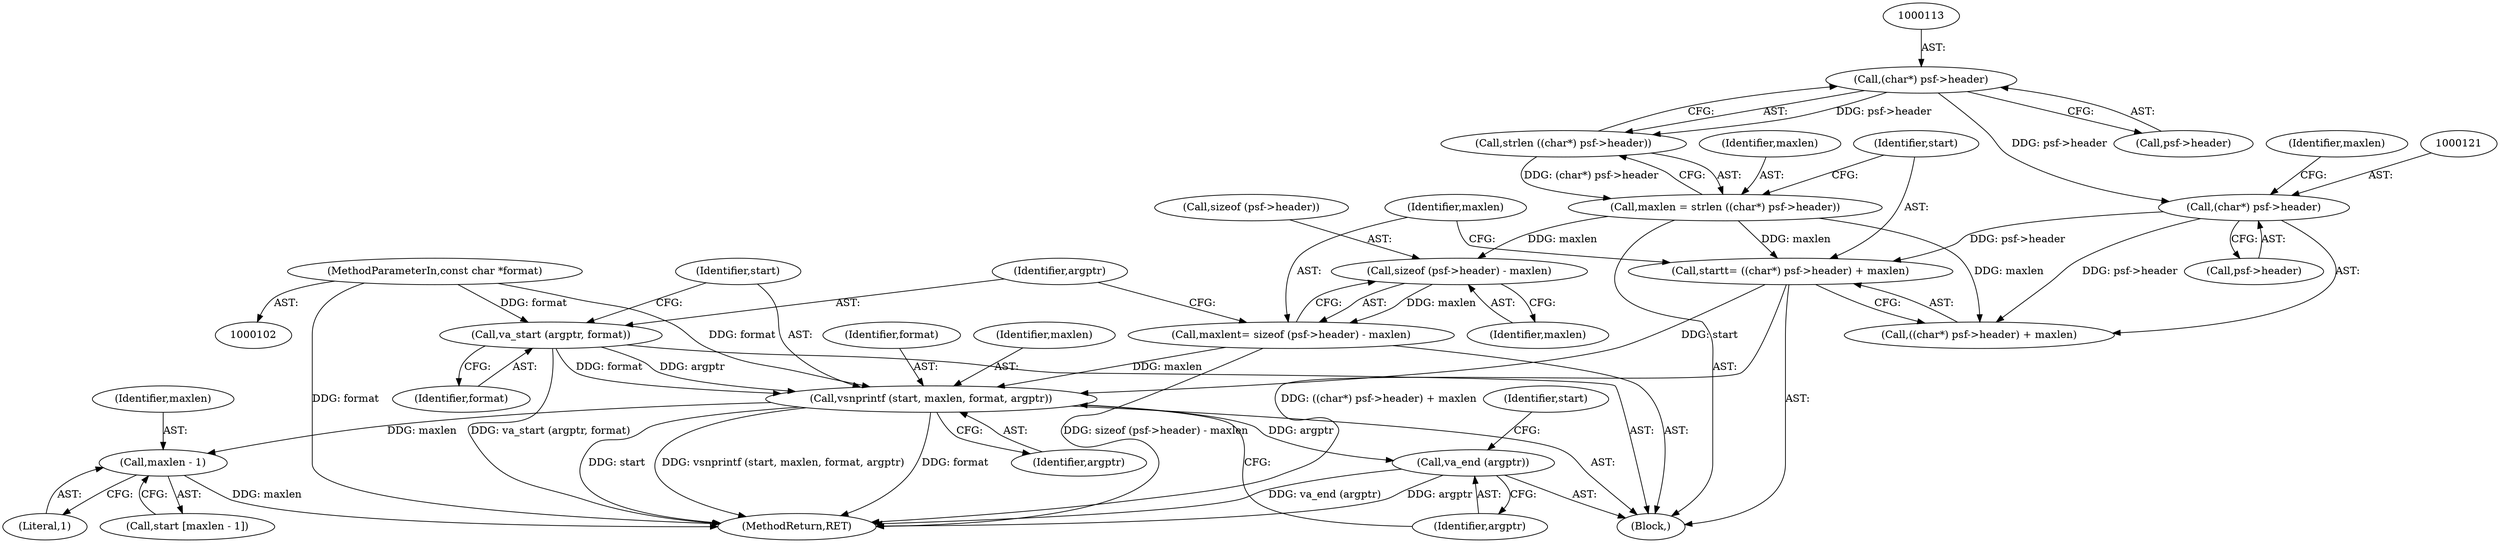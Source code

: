 digraph "1_libsndfile_708e996c87c5fae77b104ccfeb8f6db784c32074_15@API" {
"1000137" [label="(Call,vsnprintf (start, maxlen, format, argptr))"];
"1000117" [label="(Call,start\t= ((char*) psf->header) + maxlen)"];
"1000120" [label="(Call,(char*) psf->header)"];
"1000112" [label="(Call,(char*) psf->header)"];
"1000109" [label="(Call,maxlen = strlen ((char*) psf->header))"];
"1000111" [label="(Call,strlen ((char*) psf->header))"];
"1000126" [label="(Call,maxlen\t= sizeof (psf->header) - maxlen)"];
"1000128" [label="(Call,sizeof (psf->header) - maxlen)"];
"1000134" [label="(Call,va_start (argptr, format))"];
"1000104" [label="(MethodParameterIn,const char *format)"];
"1000142" [label="(Call,va_end (argptr))"];
"1000147" [label="(Call,maxlen - 1)"];
"1000139" [label="(Identifier,maxlen)"];
"1000126" [label="(Call,maxlen\t= sizeof (psf->header) - maxlen)"];
"1000128" [label="(Call,sizeof (psf->header) - maxlen)"];
"1000122" [label="(Call,psf->header)"];
"1000143" [label="(Identifier,argptr)"];
"1000137" [label="(Call,vsnprintf (start, maxlen, format, argptr))"];
"1000104" [label="(MethodParameterIn,const char *format)"];
"1000117" [label="(Call,start\t= ((char*) psf->header) + maxlen)"];
"1000141" [label="(Identifier,argptr)"];
"1000109" [label="(Call,maxlen = strlen ((char*) psf->header))"];
"1000140" [label="(Identifier,format)"];
"1000111" [label="(Call,strlen ((char*) psf->header))"];
"1000110" [label="(Identifier,maxlen)"];
"1000120" [label="(Call,(char*) psf->header)"];
"1000142" [label="(Call,va_end (argptr))"];
"1000119" [label="(Call,((char*) psf->header) + maxlen)"];
"1000118" [label="(Identifier,start)"];
"1000136" [label="(Identifier,format)"];
"1000138" [label="(Identifier,start)"];
"1000147" [label="(Call,maxlen - 1)"];
"1000135" [label="(Identifier,argptr)"];
"1000148" [label="(Identifier,maxlen)"];
"1000146" [label="(Identifier,start)"];
"1000129" [label="(Call,sizeof (psf->header))"];
"1000133" [label="(Identifier,maxlen)"];
"1000125" [label="(Identifier,maxlen)"];
"1000162" [label="(MethodReturn,RET)"];
"1000127" [label="(Identifier,maxlen)"];
"1000112" [label="(Call,(char*) psf->header)"];
"1000149" [label="(Literal,1)"];
"1000134" [label="(Call,va_start (argptr, format))"];
"1000114" [label="(Call,psf->header)"];
"1000145" [label="(Call,start [maxlen - 1])"];
"1000105" [label="(Block,)"];
"1000137" -> "1000105"  [label="AST: "];
"1000137" -> "1000141"  [label="CFG: "];
"1000138" -> "1000137"  [label="AST: "];
"1000139" -> "1000137"  [label="AST: "];
"1000140" -> "1000137"  [label="AST: "];
"1000141" -> "1000137"  [label="AST: "];
"1000143" -> "1000137"  [label="CFG: "];
"1000137" -> "1000162"  [label="DDG: format"];
"1000137" -> "1000162"  [label="DDG: start"];
"1000137" -> "1000162"  [label="DDG: vsnprintf (start, maxlen, format, argptr)"];
"1000117" -> "1000137"  [label="DDG: start"];
"1000126" -> "1000137"  [label="DDG: maxlen"];
"1000134" -> "1000137"  [label="DDG: format"];
"1000134" -> "1000137"  [label="DDG: argptr"];
"1000104" -> "1000137"  [label="DDG: format"];
"1000137" -> "1000142"  [label="DDG: argptr"];
"1000137" -> "1000147"  [label="DDG: maxlen"];
"1000117" -> "1000105"  [label="AST: "];
"1000117" -> "1000119"  [label="CFG: "];
"1000118" -> "1000117"  [label="AST: "];
"1000119" -> "1000117"  [label="AST: "];
"1000127" -> "1000117"  [label="CFG: "];
"1000117" -> "1000162"  [label="DDG: ((char*) psf->header) + maxlen"];
"1000120" -> "1000117"  [label="DDG: psf->header"];
"1000109" -> "1000117"  [label="DDG: maxlen"];
"1000120" -> "1000119"  [label="AST: "];
"1000120" -> "1000122"  [label="CFG: "];
"1000121" -> "1000120"  [label="AST: "];
"1000122" -> "1000120"  [label="AST: "];
"1000125" -> "1000120"  [label="CFG: "];
"1000120" -> "1000119"  [label="DDG: psf->header"];
"1000112" -> "1000120"  [label="DDG: psf->header"];
"1000112" -> "1000111"  [label="AST: "];
"1000112" -> "1000114"  [label="CFG: "];
"1000113" -> "1000112"  [label="AST: "];
"1000114" -> "1000112"  [label="AST: "];
"1000111" -> "1000112"  [label="CFG: "];
"1000112" -> "1000111"  [label="DDG: psf->header"];
"1000109" -> "1000105"  [label="AST: "];
"1000109" -> "1000111"  [label="CFG: "];
"1000110" -> "1000109"  [label="AST: "];
"1000111" -> "1000109"  [label="AST: "];
"1000118" -> "1000109"  [label="CFG: "];
"1000111" -> "1000109"  [label="DDG: (char*) psf->header"];
"1000109" -> "1000119"  [label="DDG: maxlen"];
"1000109" -> "1000128"  [label="DDG: maxlen"];
"1000126" -> "1000105"  [label="AST: "];
"1000126" -> "1000128"  [label="CFG: "];
"1000127" -> "1000126"  [label="AST: "];
"1000128" -> "1000126"  [label="AST: "];
"1000135" -> "1000126"  [label="CFG: "];
"1000126" -> "1000162"  [label="DDG: sizeof (psf->header) - maxlen"];
"1000128" -> "1000126"  [label="DDG: maxlen"];
"1000128" -> "1000133"  [label="CFG: "];
"1000129" -> "1000128"  [label="AST: "];
"1000133" -> "1000128"  [label="AST: "];
"1000134" -> "1000105"  [label="AST: "];
"1000134" -> "1000136"  [label="CFG: "];
"1000135" -> "1000134"  [label="AST: "];
"1000136" -> "1000134"  [label="AST: "];
"1000138" -> "1000134"  [label="CFG: "];
"1000134" -> "1000162"  [label="DDG: va_start (argptr, format)"];
"1000104" -> "1000134"  [label="DDG: format"];
"1000104" -> "1000102"  [label="AST: "];
"1000104" -> "1000162"  [label="DDG: format"];
"1000142" -> "1000105"  [label="AST: "];
"1000142" -> "1000143"  [label="CFG: "];
"1000143" -> "1000142"  [label="AST: "];
"1000146" -> "1000142"  [label="CFG: "];
"1000142" -> "1000162"  [label="DDG: va_end (argptr)"];
"1000142" -> "1000162"  [label="DDG: argptr"];
"1000147" -> "1000145"  [label="AST: "];
"1000147" -> "1000149"  [label="CFG: "];
"1000148" -> "1000147"  [label="AST: "];
"1000149" -> "1000147"  [label="AST: "];
"1000145" -> "1000147"  [label="CFG: "];
"1000147" -> "1000162"  [label="DDG: maxlen"];
}
